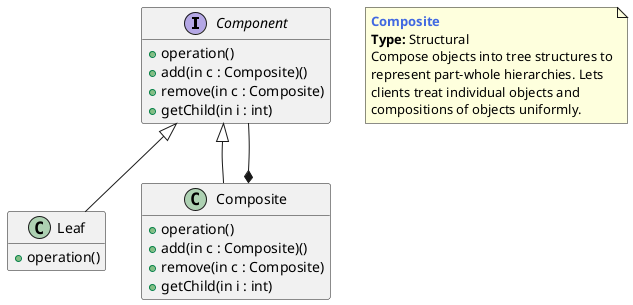 /' COMPOSITE '/

@startuml

interface Component {
    + operation()
    + add(in c : Composite)()
    + remove(in c : Composite)
    + getChild(in i : int)
}

class Leaf {
    + operation()
}

class Composite {
    + operation()
    + add(in c : Composite)()
    + remove(in c : Composite)
    + getChild(in i : int)
}

hide empty members

Component <|-- Leaf
Component <|-- Composite
Component --* Composite

note as N1
    <b><color:royalBlue>Composite</color></b>
    <b>Type:</b> Structural
    Compose objects into tree structures to
    represent part-whole hierarchies. Lets
    clients treat individual objects and
    compositions of objects uniformly.
end note

@enduml
